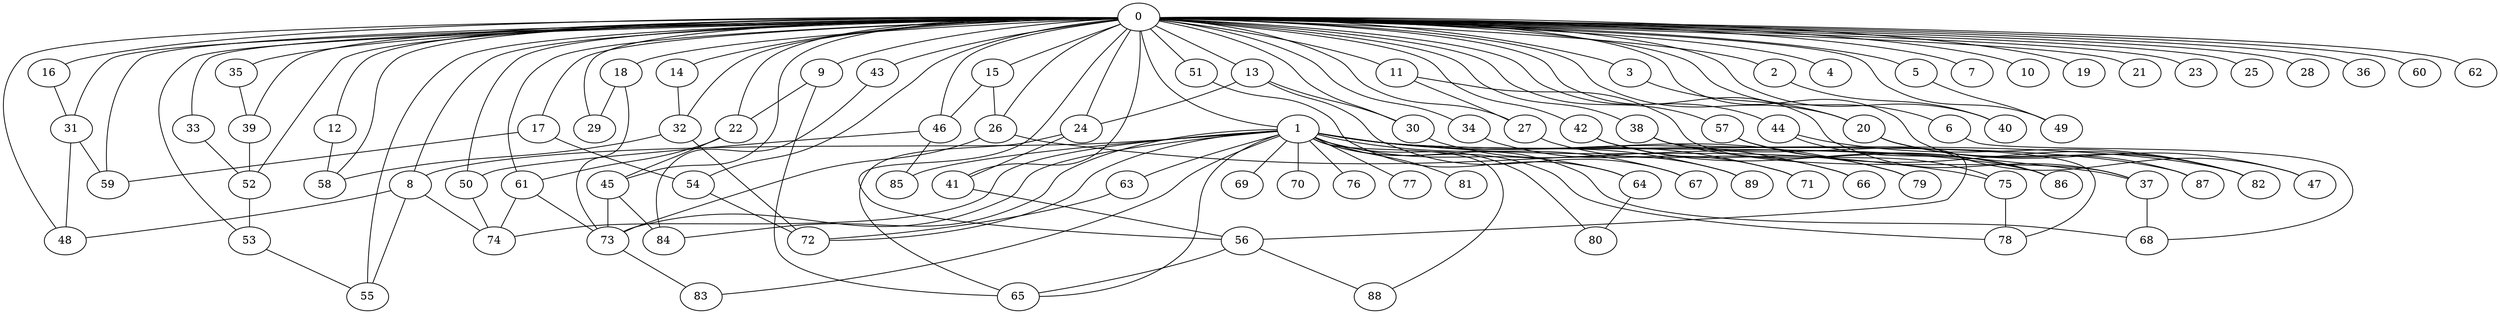 
graph graphname {
    0 -- 1
0 -- 2
0 -- 3
0 -- 4
0 -- 5
0 -- 6
0 -- 7
0 -- 8
0 -- 9
0 -- 10
0 -- 11
0 -- 12
0 -- 13
0 -- 14
0 -- 15
0 -- 16
0 -- 17
0 -- 18
0 -- 19
0 -- 20
0 -- 21
0 -- 22
0 -- 23
0 -- 24
0 -- 25
0 -- 26
0 -- 27
0 -- 28
0 -- 29
0 -- 30
0 -- 31
0 -- 32
0 -- 33
0 -- 34
0 -- 35
0 -- 36
0 -- 37
0 -- 38
0 -- 39
0 -- 40
0 -- 41
0 -- 42
0 -- 43
0 -- 44
0 -- 45
0 -- 46
0 -- 47
0 -- 48
0 -- 49
0 -- 50
0 -- 51
0 -- 52
0 -- 53
0 -- 54
0 -- 55
0 -- 56
0 -- 57
0 -- 58
0 -- 59
0 -- 60
0 -- 61
0 -- 62
1 -- 63
1 -- 64
1 -- 65
1 -- 66
1 -- 67
1 -- 68
1 -- 69
1 -- 70
1 -- 71
1 -- 72
1 -- 73
1 -- 74
1 -- 75
1 -- 76
1 -- 77
1 -- 78
1 -- 79
1 -- 80
1 -- 81
1 -- 82
1 -- 83
1 -- 84
1 -- 85
1 -- 86
1 -- 87
1 -- 88
1 -- 89
1 -- 8
2 -- 40
3 -- 20
5 -- 49
6 -- 68
8 -- 55
8 -- 48
8 -- 74
9 -- 22
9 -- 65
11 -- 27
11 -- 37
12 -- 58
13 -- 30
13 -- 24
13 -- 67
14 -- 32
15 -- 26
15 -- 46
16 -- 31
17 -- 54
17 -- 59
18 -- 29
18 -- 73
20 -- 87
20 -- 47
20 -- 82
22 -- 45
22 -- 61
24 -- 41
24 -- 65
26 -- 73
26 -- 37
27 -- 66
30 -- 89
31 -- 48
31 -- 59
32 -- 58
32 -- 72
33 -- 52
34 -- 71
35 -- 39
37 -- 68
38 -- 86
38 -- 56
38 -- 78
39 -- 52
41 -- 56
42 -- 86
42 -- 79
43 -- 84
44 -- 82
44 -- 86
45 -- 84
45 -- 73
46 -- 85
46 -- 50
50 -- 74
51 -- 64
52 -- 53
53 -- 55
54 -- 72
56 -- 65
56 -- 88
57 -- 75
57 -- 82
61 -- 74
61 -- 73
63 -- 72
64 -- 80
73 -- 83
75 -- 78

}
